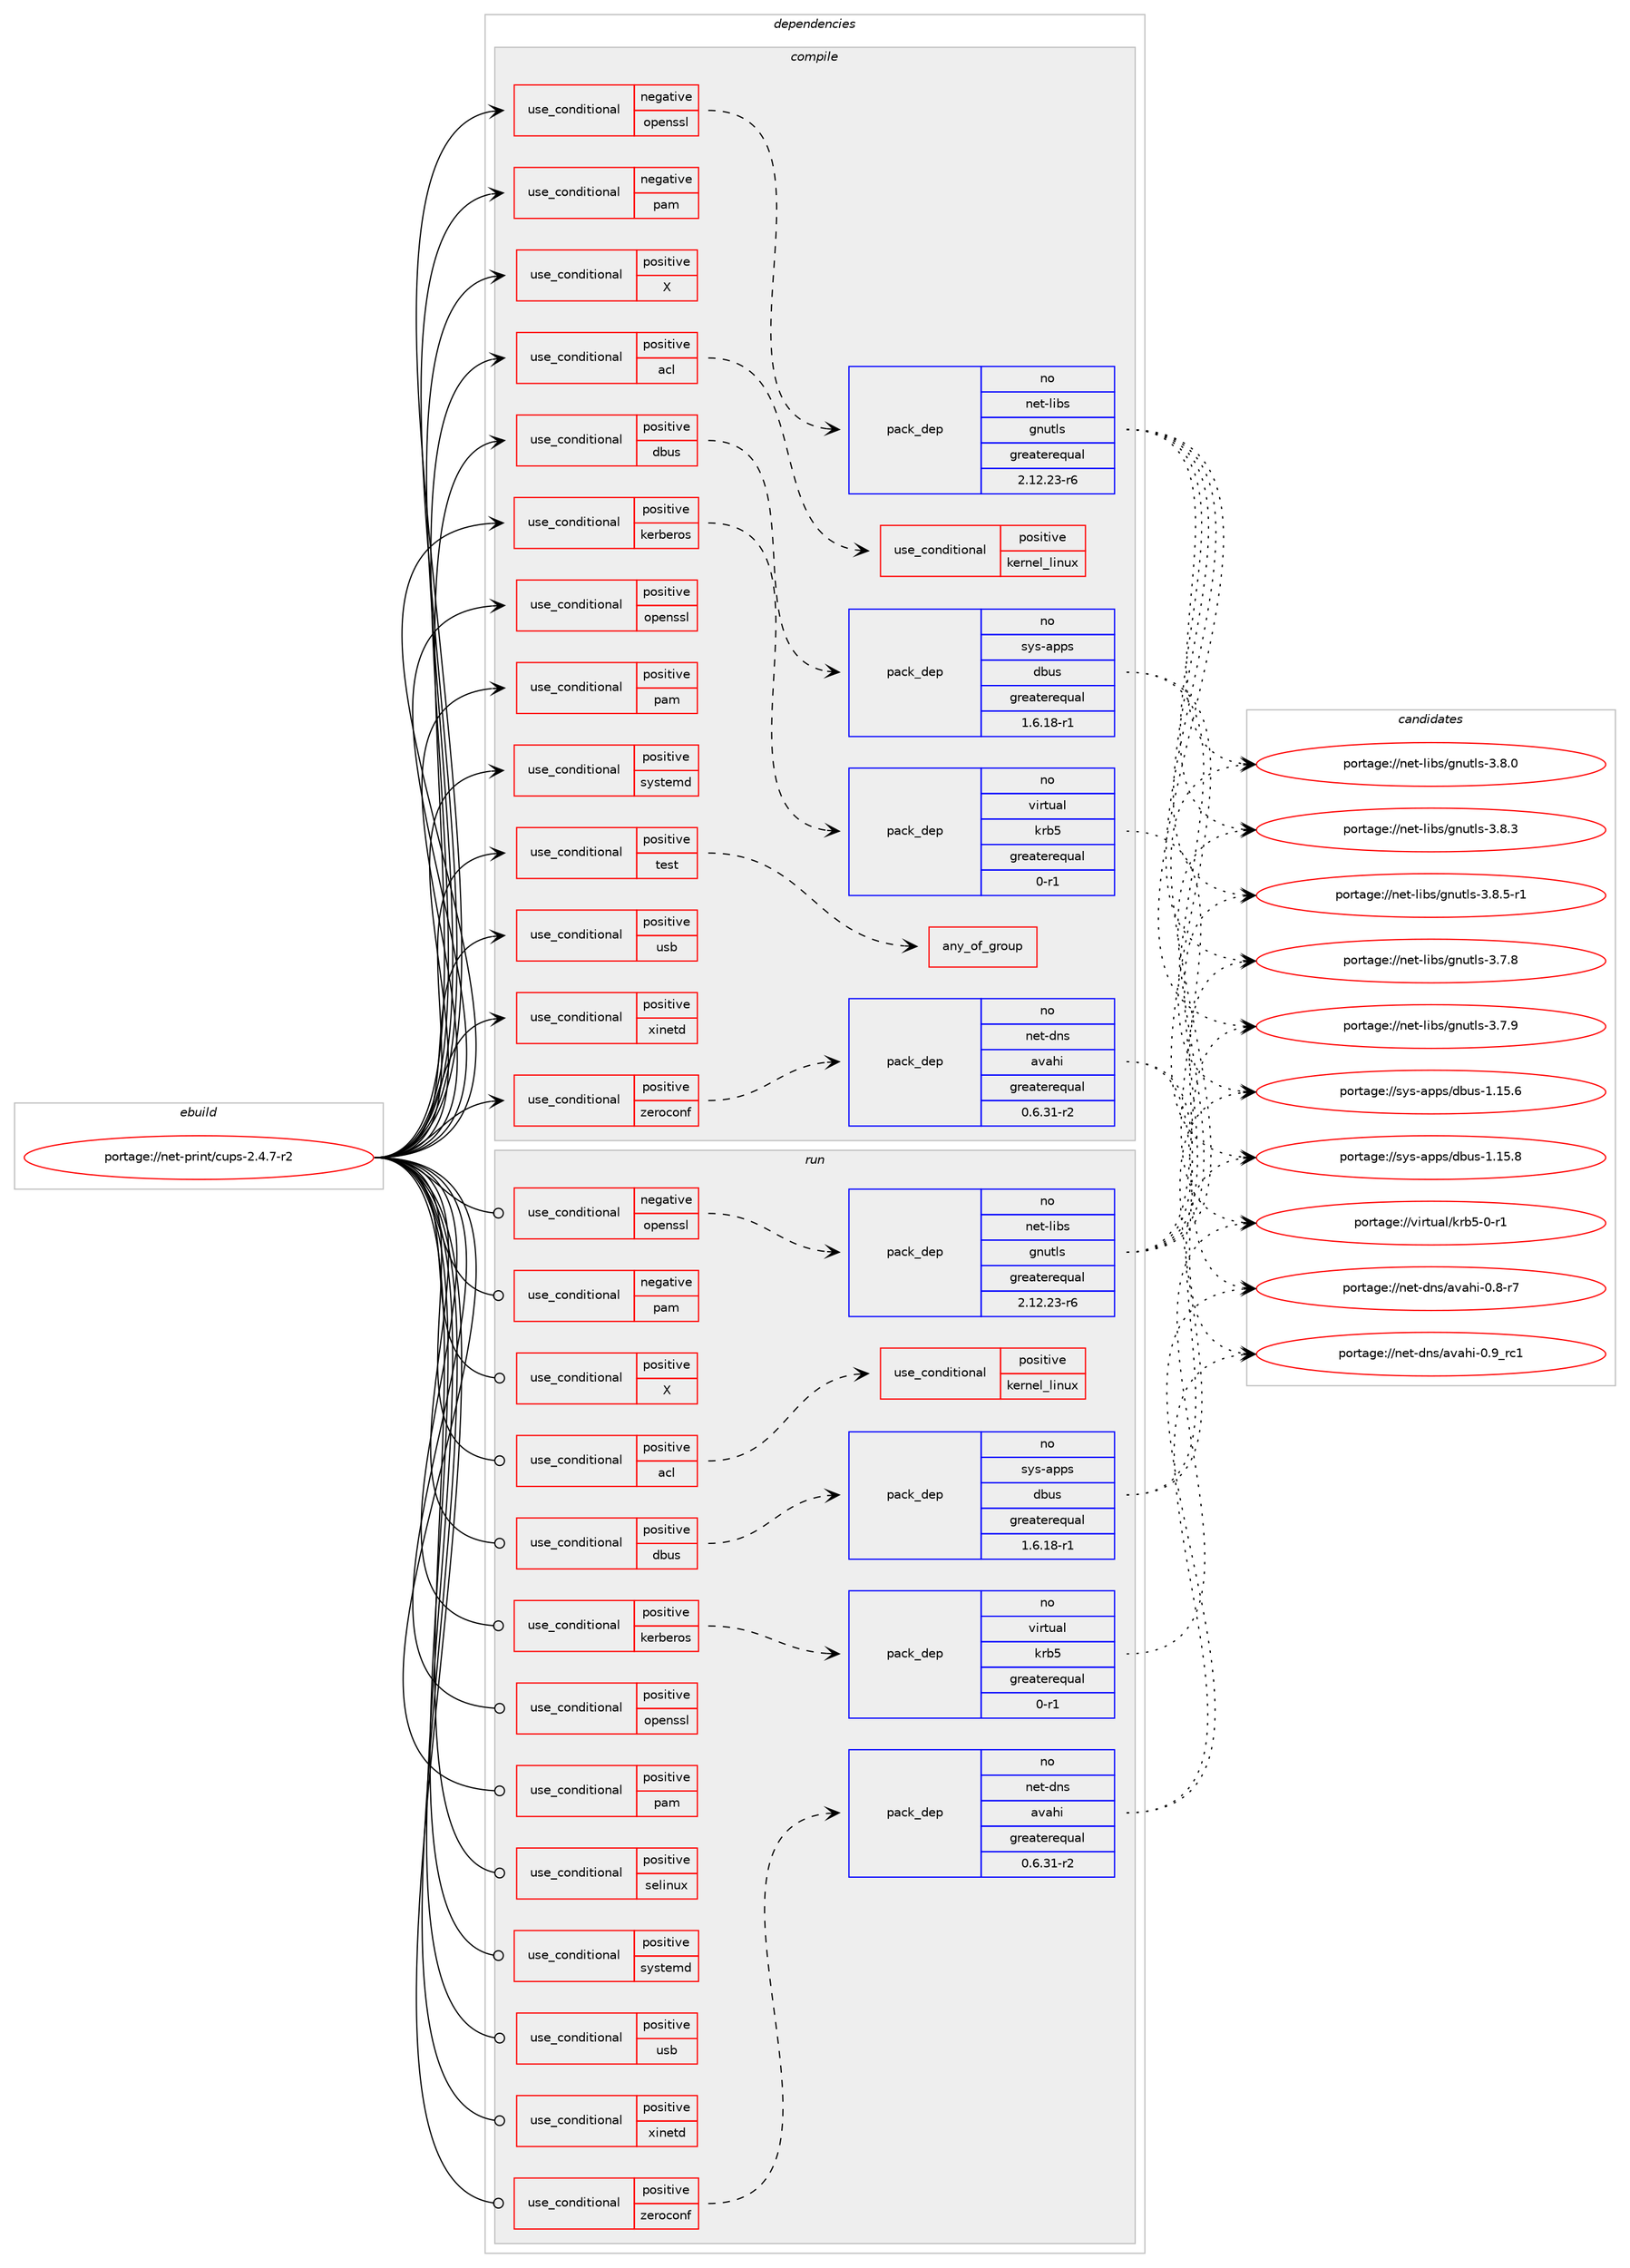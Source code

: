 digraph prolog {

# *************
# Graph options
# *************

newrank=true;
concentrate=true;
compound=true;
graph [rankdir=LR,fontname=Helvetica,fontsize=10,ranksep=1.5];#, ranksep=2.5, nodesep=0.2];
edge  [arrowhead=vee];
node  [fontname=Helvetica,fontsize=10];

# **********
# The ebuild
# **********

subgraph cluster_leftcol {
color=gray;
rank=same;
label=<<i>ebuild</i>>;
id [label="portage://net-print/cups-2.4.7-r2", color=red, width=4, href="../net-print/cups-2.4.7-r2.svg"];
}

# ****************
# The dependencies
# ****************

subgraph cluster_midcol {
color=gray;
label=<<i>dependencies</i>>;
subgraph cluster_compile {
fillcolor="#eeeeee";
style=filled;
label=<<i>compile</i>>;
subgraph cond98431 {
dependency193749 [label=<<TABLE BORDER="0" CELLBORDER="1" CELLSPACING="0" CELLPADDING="4"><TR><TD ROWSPAN="3" CELLPADDING="10">use_conditional</TD></TR><TR><TD>negative</TD></TR><TR><TD>openssl</TD></TR></TABLE>>, shape=none, color=red];
subgraph pack92621 {
dependency193750 [label=<<TABLE BORDER="0" CELLBORDER="1" CELLSPACING="0" CELLPADDING="4" WIDTH="220"><TR><TD ROWSPAN="6" CELLPADDING="30">pack_dep</TD></TR><TR><TD WIDTH="110">no</TD></TR><TR><TD>net-libs</TD></TR><TR><TD>gnutls</TD></TR><TR><TD>greaterequal</TD></TR><TR><TD>2.12.23-r6</TD></TR></TABLE>>, shape=none, color=blue];
}
dependency193749:e -> dependency193750:w [weight=20,style="dashed",arrowhead="vee"];
}
id:e -> dependency193749:w [weight=20,style="solid",arrowhead="vee"];
subgraph cond98432 {
dependency193751 [label=<<TABLE BORDER="0" CELLBORDER="1" CELLSPACING="0" CELLPADDING="4"><TR><TD ROWSPAN="3" CELLPADDING="10">use_conditional</TD></TR><TR><TD>negative</TD></TR><TR><TD>pam</TD></TR></TABLE>>, shape=none, color=red];
# *** BEGIN UNKNOWN DEPENDENCY TYPE (TODO) ***
# dependency193751 -> package_dependency(portage://net-print/cups-2.4.7-r2,install,no,virtual,libcrypt,none,[,,],any_same_slot,[])
# *** END UNKNOWN DEPENDENCY TYPE (TODO) ***

}
id:e -> dependency193751:w [weight=20,style="solid",arrowhead="vee"];
subgraph cond98433 {
dependency193752 [label=<<TABLE BORDER="0" CELLBORDER="1" CELLSPACING="0" CELLPADDING="4"><TR><TD ROWSPAN="3" CELLPADDING="10">use_conditional</TD></TR><TR><TD>positive</TD></TR><TR><TD>X</TD></TR></TABLE>>, shape=none, color=red];
# *** BEGIN UNKNOWN DEPENDENCY TYPE (TODO) ***
# dependency193752 -> package_dependency(portage://net-print/cups-2.4.7-r2,install,no,x11-misc,xdg-utils,none,[,,],[],[])
# *** END UNKNOWN DEPENDENCY TYPE (TODO) ***

}
id:e -> dependency193752:w [weight=20,style="solid",arrowhead="vee"];
subgraph cond98434 {
dependency193753 [label=<<TABLE BORDER="0" CELLBORDER="1" CELLSPACING="0" CELLPADDING="4"><TR><TD ROWSPAN="3" CELLPADDING="10">use_conditional</TD></TR><TR><TD>positive</TD></TR><TR><TD>acl</TD></TR></TABLE>>, shape=none, color=red];
subgraph cond98435 {
dependency193754 [label=<<TABLE BORDER="0" CELLBORDER="1" CELLSPACING="0" CELLPADDING="4"><TR><TD ROWSPAN="3" CELLPADDING="10">use_conditional</TD></TR><TR><TD>positive</TD></TR><TR><TD>kernel_linux</TD></TR></TABLE>>, shape=none, color=red];
# *** BEGIN UNKNOWN DEPENDENCY TYPE (TODO) ***
# dependency193754 -> package_dependency(portage://net-print/cups-2.4.7-r2,install,no,sys-apps,acl,none,[,,],[],[])
# *** END UNKNOWN DEPENDENCY TYPE (TODO) ***

# *** BEGIN UNKNOWN DEPENDENCY TYPE (TODO) ***
# dependency193754 -> package_dependency(portage://net-print/cups-2.4.7-r2,install,no,sys-apps,attr,none,[,,],[],[])
# *** END UNKNOWN DEPENDENCY TYPE (TODO) ***

}
dependency193753:e -> dependency193754:w [weight=20,style="dashed",arrowhead="vee"];
}
id:e -> dependency193753:w [weight=20,style="solid",arrowhead="vee"];
subgraph cond98436 {
dependency193755 [label=<<TABLE BORDER="0" CELLBORDER="1" CELLSPACING="0" CELLPADDING="4"><TR><TD ROWSPAN="3" CELLPADDING="10">use_conditional</TD></TR><TR><TD>positive</TD></TR><TR><TD>dbus</TD></TR></TABLE>>, shape=none, color=red];
subgraph pack92622 {
dependency193756 [label=<<TABLE BORDER="0" CELLBORDER="1" CELLSPACING="0" CELLPADDING="4" WIDTH="220"><TR><TD ROWSPAN="6" CELLPADDING="30">pack_dep</TD></TR><TR><TD WIDTH="110">no</TD></TR><TR><TD>sys-apps</TD></TR><TR><TD>dbus</TD></TR><TR><TD>greaterequal</TD></TR><TR><TD>1.6.18-r1</TD></TR></TABLE>>, shape=none, color=blue];
}
dependency193755:e -> dependency193756:w [weight=20,style="dashed",arrowhead="vee"];
}
id:e -> dependency193755:w [weight=20,style="solid",arrowhead="vee"];
subgraph cond98437 {
dependency193757 [label=<<TABLE BORDER="0" CELLBORDER="1" CELLSPACING="0" CELLPADDING="4"><TR><TD ROWSPAN="3" CELLPADDING="10">use_conditional</TD></TR><TR><TD>positive</TD></TR><TR><TD>kerberos</TD></TR></TABLE>>, shape=none, color=red];
subgraph pack92623 {
dependency193758 [label=<<TABLE BORDER="0" CELLBORDER="1" CELLSPACING="0" CELLPADDING="4" WIDTH="220"><TR><TD ROWSPAN="6" CELLPADDING="30">pack_dep</TD></TR><TR><TD WIDTH="110">no</TD></TR><TR><TD>virtual</TD></TR><TR><TD>krb5</TD></TR><TR><TD>greaterequal</TD></TR><TR><TD>0-r1</TD></TR></TABLE>>, shape=none, color=blue];
}
dependency193757:e -> dependency193758:w [weight=20,style="dashed",arrowhead="vee"];
}
id:e -> dependency193757:w [weight=20,style="solid",arrowhead="vee"];
subgraph cond98438 {
dependency193759 [label=<<TABLE BORDER="0" CELLBORDER="1" CELLSPACING="0" CELLPADDING="4"><TR><TD ROWSPAN="3" CELLPADDING="10">use_conditional</TD></TR><TR><TD>positive</TD></TR><TR><TD>openssl</TD></TR></TABLE>>, shape=none, color=red];
# *** BEGIN UNKNOWN DEPENDENCY TYPE (TODO) ***
# dependency193759 -> package_dependency(portage://net-print/cups-2.4.7-r2,install,no,dev-libs,openssl,none,[,,],any_same_slot,[use(optenable(abi_x86_32),negative),use(optenable(abi_x86_64),negative),use(optenable(abi_x86_x32),negative),use(optenable(abi_mips_n32),negative),use(optenable(abi_mips_n64),negative),use(optenable(abi_mips_o32),negative),use(optenable(abi_s390_32),negative),use(optenable(abi_s390_64),negative)])
# *** END UNKNOWN DEPENDENCY TYPE (TODO) ***

}
id:e -> dependency193759:w [weight=20,style="solid",arrowhead="vee"];
subgraph cond98439 {
dependency193760 [label=<<TABLE BORDER="0" CELLBORDER="1" CELLSPACING="0" CELLPADDING="4"><TR><TD ROWSPAN="3" CELLPADDING="10">use_conditional</TD></TR><TR><TD>positive</TD></TR><TR><TD>pam</TD></TR></TABLE>>, shape=none, color=red];
# *** BEGIN UNKNOWN DEPENDENCY TYPE (TODO) ***
# dependency193760 -> package_dependency(portage://net-print/cups-2.4.7-r2,install,no,sys-libs,pam,none,[,,],[],[])
# *** END UNKNOWN DEPENDENCY TYPE (TODO) ***

}
id:e -> dependency193760:w [weight=20,style="solid",arrowhead="vee"];
subgraph cond98440 {
dependency193761 [label=<<TABLE BORDER="0" CELLBORDER="1" CELLSPACING="0" CELLPADDING="4"><TR><TD ROWSPAN="3" CELLPADDING="10">use_conditional</TD></TR><TR><TD>positive</TD></TR><TR><TD>systemd</TD></TR></TABLE>>, shape=none, color=red];
# *** BEGIN UNKNOWN DEPENDENCY TYPE (TODO) ***
# dependency193761 -> package_dependency(portage://net-print/cups-2.4.7-r2,install,no,sys-apps,systemd,none,[,,],[],[])
# *** END UNKNOWN DEPENDENCY TYPE (TODO) ***

}
id:e -> dependency193761:w [weight=20,style="solid",arrowhead="vee"];
subgraph cond98441 {
dependency193762 [label=<<TABLE BORDER="0" CELLBORDER="1" CELLSPACING="0" CELLPADDING="4"><TR><TD ROWSPAN="3" CELLPADDING="10">use_conditional</TD></TR><TR><TD>positive</TD></TR><TR><TD>test</TD></TR></TABLE>>, shape=none, color=red];
subgraph any2516 {
dependency193763 [label=<<TABLE BORDER="0" CELLBORDER="1" CELLSPACING="0" CELLPADDING="4"><TR><TD CELLPADDING="10">any_of_group</TD></TR></TABLE>>, shape=none, color=red];# *** BEGIN UNKNOWN DEPENDENCY TYPE (TODO) ***
# dependency193763 -> package_dependency(portage://net-print/cups-2.4.7-r2,install,no,net-print,libcupsfilters,none,[,,],[],[use(enable(jpeg),none)])
# *** END UNKNOWN DEPENDENCY TYPE (TODO) ***

# *** BEGIN UNKNOWN DEPENDENCY TYPE (TODO) ***
# dependency193763 -> package_dependency(portage://net-print/cups-2.4.7-r2,install,no,net-print,libcupsfilters,none,[,,],[],[use(enable(png),none)])
# *** END UNKNOWN DEPENDENCY TYPE (TODO) ***

}
dependency193762:e -> dependency193763:w [weight=20,style="dashed",arrowhead="vee"];
}
id:e -> dependency193762:w [weight=20,style="solid",arrowhead="vee"];
subgraph cond98442 {
dependency193764 [label=<<TABLE BORDER="0" CELLBORDER="1" CELLSPACING="0" CELLPADDING="4"><TR><TD ROWSPAN="3" CELLPADDING="10">use_conditional</TD></TR><TR><TD>positive</TD></TR><TR><TD>usb</TD></TR></TABLE>>, shape=none, color=red];
# *** BEGIN UNKNOWN DEPENDENCY TYPE (TODO) ***
# dependency193764 -> package_dependency(portage://net-print/cups-2.4.7-r2,install,no,virtual,libusb,none,[,,],[slot(1)],[])
# *** END UNKNOWN DEPENDENCY TYPE (TODO) ***

}
id:e -> dependency193764:w [weight=20,style="solid",arrowhead="vee"];
subgraph cond98443 {
dependency193765 [label=<<TABLE BORDER="0" CELLBORDER="1" CELLSPACING="0" CELLPADDING="4"><TR><TD ROWSPAN="3" CELLPADDING="10">use_conditional</TD></TR><TR><TD>positive</TD></TR><TR><TD>xinetd</TD></TR></TABLE>>, shape=none, color=red];
# *** BEGIN UNKNOWN DEPENDENCY TYPE (TODO) ***
# dependency193765 -> package_dependency(portage://net-print/cups-2.4.7-r2,install,no,sys-apps,xinetd,none,[,,],[],[])
# *** END UNKNOWN DEPENDENCY TYPE (TODO) ***

}
id:e -> dependency193765:w [weight=20,style="solid",arrowhead="vee"];
subgraph cond98444 {
dependency193766 [label=<<TABLE BORDER="0" CELLBORDER="1" CELLSPACING="0" CELLPADDING="4"><TR><TD ROWSPAN="3" CELLPADDING="10">use_conditional</TD></TR><TR><TD>positive</TD></TR><TR><TD>zeroconf</TD></TR></TABLE>>, shape=none, color=red];
subgraph pack92624 {
dependency193767 [label=<<TABLE BORDER="0" CELLBORDER="1" CELLSPACING="0" CELLPADDING="4" WIDTH="220"><TR><TD ROWSPAN="6" CELLPADDING="30">pack_dep</TD></TR><TR><TD WIDTH="110">no</TD></TR><TR><TD>net-dns</TD></TR><TR><TD>avahi</TD></TR><TR><TD>greaterequal</TD></TR><TR><TD>0.6.31-r2</TD></TR></TABLE>>, shape=none, color=blue];
}
dependency193766:e -> dependency193767:w [weight=20,style="dashed",arrowhead="vee"];
}
id:e -> dependency193766:w [weight=20,style="solid",arrowhead="vee"];
# *** BEGIN UNKNOWN DEPENDENCY TYPE (TODO) ***
# id -> package_dependency(portage://net-print/cups-2.4.7-r2,install,no,app-text,libpaper,none,[,,],any_same_slot,[])
# *** END UNKNOWN DEPENDENCY TYPE (TODO) ***

# *** BEGIN UNKNOWN DEPENDENCY TYPE (TODO) ***
# id -> package_dependency(portage://net-print/cups-2.4.7-r2,install,no,sys-libs,zlib,none,[,,],[],[])
# *** END UNKNOWN DEPENDENCY TYPE (TODO) ***

}
subgraph cluster_compileandrun {
fillcolor="#eeeeee";
style=filled;
label=<<i>compile and run</i>>;
}
subgraph cluster_run {
fillcolor="#eeeeee";
style=filled;
label=<<i>run</i>>;
subgraph cond98445 {
dependency193768 [label=<<TABLE BORDER="0" CELLBORDER="1" CELLSPACING="0" CELLPADDING="4"><TR><TD ROWSPAN="3" CELLPADDING="10">use_conditional</TD></TR><TR><TD>negative</TD></TR><TR><TD>openssl</TD></TR></TABLE>>, shape=none, color=red];
subgraph pack92625 {
dependency193769 [label=<<TABLE BORDER="0" CELLBORDER="1" CELLSPACING="0" CELLPADDING="4" WIDTH="220"><TR><TD ROWSPAN="6" CELLPADDING="30">pack_dep</TD></TR><TR><TD WIDTH="110">no</TD></TR><TR><TD>net-libs</TD></TR><TR><TD>gnutls</TD></TR><TR><TD>greaterequal</TD></TR><TR><TD>2.12.23-r6</TD></TR></TABLE>>, shape=none, color=blue];
}
dependency193768:e -> dependency193769:w [weight=20,style="dashed",arrowhead="vee"];
}
id:e -> dependency193768:w [weight=20,style="solid",arrowhead="odot"];
subgraph cond98446 {
dependency193770 [label=<<TABLE BORDER="0" CELLBORDER="1" CELLSPACING="0" CELLPADDING="4"><TR><TD ROWSPAN="3" CELLPADDING="10">use_conditional</TD></TR><TR><TD>negative</TD></TR><TR><TD>pam</TD></TR></TABLE>>, shape=none, color=red];
# *** BEGIN UNKNOWN DEPENDENCY TYPE (TODO) ***
# dependency193770 -> package_dependency(portage://net-print/cups-2.4.7-r2,run,no,virtual,libcrypt,none,[,,],any_same_slot,[])
# *** END UNKNOWN DEPENDENCY TYPE (TODO) ***

}
id:e -> dependency193770:w [weight=20,style="solid",arrowhead="odot"];
subgraph cond98447 {
dependency193771 [label=<<TABLE BORDER="0" CELLBORDER="1" CELLSPACING="0" CELLPADDING="4"><TR><TD ROWSPAN="3" CELLPADDING="10">use_conditional</TD></TR><TR><TD>positive</TD></TR><TR><TD>X</TD></TR></TABLE>>, shape=none, color=red];
# *** BEGIN UNKNOWN DEPENDENCY TYPE (TODO) ***
# dependency193771 -> package_dependency(portage://net-print/cups-2.4.7-r2,run,no,x11-misc,xdg-utils,none,[,,],[],[])
# *** END UNKNOWN DEPENDENCY TYPE (TODO) ***

}
id:e -> dependency193771:w [weight=20,style="solid",arrowhead="odot"];
subgraph cond98448 {
dependency193772 [label=<<TABLE BORDER="0" CELLBORDER="1" CELLSPACING="0" CELLPADDING="4"><TR><TD ROWSPAN="3" CELLPADDING="10">use_conditional</TD></TR><TR><TD>positive</TD></TR><TR><TD>acl</TD></TR></TABLE>>, shape=none, color=red];
subgraph cond98449 {
dependency193773 [label=<<TABLE BORDER="0" CELLBORDER="1" CELLSPACING="0" CELLPADDING="4"><TR><TD ROWSPAN="3" CELLPADDING="10">use_conditional</TD></TR><TR><TD>positive</TD></TR><TR><TD>kernel_linux</TD></TR></TABLE>>, shape=none, color=red];
# *** BEGIN UNKNOWN DEPENDENCY TYPE (TODO) ***
# dependency193773 -> package_dependency(portage://net-print/cups-2.4.7-r2,run,no,sys-apps,acl,none,[,,],[],[])
# *** END UNKNOWN DEPENDENCY TYPE (TODO) ***

# *** BEGIN UNKNOWN DEPENDENCY TYPE (TODO) ***
# dependency193773 -> package_dependency(portage://net-print/cups-2.4.7-r2,run,no,sys-apps,attr,none,[,,],[],[])
# *** END UNKNOWN DEPENDENCY TYPE (TODO) ***

}
dependency193772:e -> dependency193773:w [weight=20,style="dashed",arrowhead="vee"];
}
id:e -> dependency193772:w [weight=20,style="solid",arrowhead="odot"];
subgraph cond98450 {
dependency193774 [label=<<TABLE BORDER="0" CELLBORDER="1" CELLSPACING="0" CELLPADDING="4"><TR><TD ROWSPAN="3" CELLPADDING="10">use_conditional</TD></TR><TR><TD>positive</TD></TR><TR><TD>dbus</TD></TR></TABLE>>, shape=none, color=red];
subgraph pack92626 {
dependency193775 [label=<<TABLE BORDER="0" CELLBORDER="1" CELLSPACING="0" CELLPADDING="4" WIDTH="220"><TR><TD ROWSPAN="6" CELLPADDING="30">pack_dep</TD></TR><TR><TD WIDTH="110">no</TD></TR><TR><TD>sys-apps</TD></TR><TR><TD>dbus</TD></TR><TR><TD>greaterequal</TD></TR><TR><TD>1.6.18-r1</TD></TR></TABLE>>, shape=none, color=blue];
}
dependency193774:e -> dependency193775:w [weight=20,style="dashed",arrowhead="vee"];
}
id:e -> dependency193774:w [weight=20,style="solid",arrowhead="odot"];
subgraph cond98451 {
dependency193776 [label=<<TABLE BORDER="0" CELLBORDER="1" CELLSPACING="0" CELLPADDING="4"><TR><TD ROWSPAN="3" CELLPADDING="10">use_conditional</TD></TR><TR><TD>positive</TD></TR><TR><TD>kerberos</TD></TR></TABLE>>, shape=none, color=red];
subgraph pack92627 {
dependency193777 [label=<<TABLE BORDER="0" CELLBORDER="1" CELLSPACING="0" CELLPADDING="4" WIDTH="220"><TR><TD ROWSPAN="6" CELLPADDING="30">pack_dep</TD></TR><TR><TD WIDTH="110">no</TD></TR><TR><TD>virtual</TD></TR><TR><TD>krb5</TD></TR><TR><TD>greaterequal</TD></TR><TR><TD>0-r1</TD></TR></TABLE>>, shape=none, color=blue];
}
dependency193776:e -> dependency193777:w [weight=20,style="dashed",arrowhead="vee"];
}
id:e -> dependency193776:w [weight=20,style="solid",arrowhead="odot"];
subgraph cond98452 {
dependency193778 [label=<<TABLE BORDER="0" CELLBORDER="1" CELLSPACING="0" CELLPADDING="4"><TR><TD ROWSPAN="3" CELLPADDING="10">use_conditional</TD></TR><TR><TD>positive</TD></TR><TR><TD>openssl</TD></TR></TABLE>>, shape=none, color=red];
# *** BEGIN UNKNOWN DEPENDENCY TYPE (TODO) ***
# dependency193778 -> package_dependency(portage://net-print/cups-2.4.7-r2,run,no,dev-libs,openssl,none,[,,],any_same_slot,[use(optenable(abi_x86_32),negative),use(optenable(abi_x86_64),negative),use(optenable(abi_x86_x32),negative),use(optenable(abi_mips_n32),negative),use(optenable(abi_mips_n64),negative),use(optenable(abi_mips_o32),negative),use(optenable(abi_s390_32),negative),use(optenable(abi_s390_64),negative)])
# *** END UNKNOWN DEPENDENCY TYPE (TODO) ***

}
id:e -> dependency193778:w [weight=20,style="solid",arrowhead="odot"];
subgraph cond98453 {
dependency193779 [label=<<TABLE BORDER="0" CELLBORDER="1" CELLSPACING="0" CELLPADDING="4"><TR><TD ROWSPAN="3" CELLPADDING="10">use_conditional</TD></TR><TR><TD>positive</TD></TR><TR><TD>pam</TD></TR></TABLE>>, shape=none, color=red];
# *** BEGIN UNKNOWN DEPENDENCY TYPE (TODO) ***
# dependency193779 -> package_dependency(portage://net-print/cups-2.4.7-r2,run,no,sys-libs,pam,none,[,,],[],[])
# *** END UNKNOWN DEPENDENCY TYPE (TODO) ***

}
id:e -> dependency193779:w [weight=20,style="solid",arrowhead="odot"];
subgraph cond98454 {
dependency193780 [label=<<TABLE BORDER="0" CELLBORDER="1" CELLSPACING="0" CELLPADDING="4"><TR><TD ROWSPAN="3" CELLPADDING="10">use_conditional</TD></TR><TR><TD>positive</TD></TR><TR><TD>selinux</TD></TR></TABLE>>, shape=none, color=red];
# *** BEGIN UNKNOWN DEPENDENCY TYPE (TODO) ***
# dependency193780 -> package_dependency(portage://net-print/cups-2.4.7-r2,run,no,sec-policy,selinux-cups,none,[,,],[],[])
# *** END UNKNOWN DEPENDENCY TYPE (TODO) ***

}
id:e -> dependency193780:w [weight=20,style="solid",arrowhead="odot"];
subgraph cond98455 {
dependency193781 [label=<<TABLE BORDER="0" CELLBORDER="1" CELLSPACING="0" CELLPADDING="4"><TR><TD ROWSPAN="3" CELLPADDING="10">use_conditional</TD></TR><TR><TD>positive</TD></TR><TR><TD>systemd</TD></TR></TABLE>>, shape=none, color=red];
# *** BEGIN UNKNOWN DEPENDENCY TYPE (TODO) ***
# dependency193781 -> package_dependency(portage://net-print/cups-2.4.7-r2,run,no,sys-apps,systemd,none,[,,],[],[])
# *** END UNKNOWN DEPENDENCY TYPE (TODO) ***

}
id:e -> dependency193781:w [weight=20,style="solid",arrowhead="odot"];
subgraph cond98456 {
dependency193782 [label=<<TABLE BORDER="0" CELLBORDER="1" CELLSPACING="0" CELLPADDING="4"><TR><TD ROWSPAN="3" CELLPADDING="10">use_conditional</TD></TR><TR><TD>positive</TD></TR><TR><TD>usb</TD></TR></TABLE>>, shape=none, color=red];
# *** BEGIN UNKNOWN DEPENDENCY TYPE (TODO) ***
# dependency193782 -> package_dependency(portage://net-print/cups-2.4.7-r2,run,no,virtual,libusb,none,[,,],[slot(1)],[])
# *** END UNKNOWN DEPENDENCY TYPE (TODO) ***

}
id:e -> dependency193782:w [weight=20,style="solid",arrowhead="odot"];
subgraph cond98457 {
dependency193783 [label=<<TABLE BORDER="0" CELLBORDER="1" CELLSPACING="0" CELLPADDING="4"><TR><TD ROWSPAN="3" CELLPADDING="10">use_conditional</TD></TR><TR><TD>positive</TD></TR><TR><TD>xinetd</TD></TR></TABLE>>, shape=none, color=red];
# *** BEGIN UNKNOWN DEPENDENCY TYPE (TODO) ***
# dependency193783 -> package_dependency(portage://net-print/cups-2.4.7-r2,run,no,sys-apps,xinetd,none,[,,],[],[])
# *** END UNKNOWN DEPENDENCY TYPE (TODO) ***

}
id:e -> dependency193783:w [weight=20,style="solid",arrowhead="odot"];
subgraph cond98458 {
dependency193784 [label=<<TABLE BORDER="0" CELLBORDER="1" CELLSPACING="0" CELLPADDING="4"><TR><TD ROWSPAN="3" CELLPADDING="10">use_conditional</TD></TR><TR><TD>positive</TD></TR><TR><TD>zeroconf</TD></TR></TABLE>>, shape=none, color=red];
subgraph pack92628 {
dependency193785 [label=<<TABLE BORDER="0" CELLBORDER="1" CELLSPACING="0" CELLPADDING="4" WIDTH="220"><TR><TD ROWSPAN="6" CELLPADDING="30">pack_dep</TD></TR><TR><TD WIDTH="110">no</TD></TR><TR><TD>net-dns</TD></TR><TR><TD>avahi</TD></TR><TR><TD>greaterequal</TD></TR><TR><TD>0.6.31-r2</TD></TR></TABLE>>, shape=none, color=blue];
}
dependency193784:e -> dependency193785:w [weight=20,style="dashed",arrowhead="vee"];
}
id:e -> dependency193784:w [weight=20,style="solid",arrowhead="odot"];
# *** BEGIN UNKNOWN DEPENDENCY TYPE (TODO) ***
# id -> package_dependency(portage://net-print/cups-2.4.7-r2,run,no,acct-group,lp,none,[,,],[],[])
# *** END UNKNOWN DEPENDENCY TYPE (TODO) ***

# *** BEGIN UNKNOWN DEPENDENCY TYPE (TODO) ***
# id -> package_dependency(portage://net-print/cups-2.4.7-r2,run,no,acct-group,lpadmin,none,[,,],[],[])
# *** END UNKNOWN DEPENDENCY TYPE (TODO) ***

# *** BEGIN UNKNOWN DEPENDENCY TYPE (TODO) ***
# id -> package_dependency(portage://net-print/cups-2.4.7-r2,run,no,app-text,libpaper,none,[,,],any_same_slot,[])
# *** END UNKNOWN DEPENDENCY TYPE (TODO) ***

# *** BEGIN UNKNOWN DEPENDENCY TYPE (TODO) ***
# id -> package_dependency(portage://net-print/cups-2.4.7-r2,run,no,sys-libs,zlib,none,[,,],[],[])
# *** END UNKNOWN DEPENDENCY TYPE (TODO) ***

}
}

# **************
# The candidates
# **************

subgraph cluster_choices {
rank=same;
color=gray;
label=<<i>candidates</i>>;

subgraph choice92621 {
color=black;
nodesep=1;
choice110101116451081059811547103110117116108115455146554656 [label="portage://net-libs/gnutls-3.7.8", color=red, width=4,href="../net-libs/gnutls-3.7.8.svg"];
choice110101116451081059811547103110117116108115455146554657 [label="portage://net-libs/gnutls-3.7.9", color=red, width=4,href="../net-libs/gnutls-3.7.9.svg"];
choice110101116451081059811547103110117116108115455146564648 [label="portage://net-libs/gnutls-3.8.0", color=red, width=4,href="../net-libs/gnutls-3.8.0.svg"];
choice110101116451081059811547103110117116108115455146564651 [label="portage://net-libs/gnutls-3.8.3", color=red, width=4,href="../net-libs/gnutls-3.8.3.svg"];
choice1101011164510810598115471031101171161081154551465646534511449 [label="portage://net-libs/gnutls-3.8.5-r1", color=red, width=4,href="../net-libs/gnutls-3.8.5-r1.svg"];
dependency193750:e -> choice110101116451081059811547103110117116108115455146554656:w [style=dotted,weight="100"];
dependency193750:e -> choice110101116451081059811547103110117116108115455146554657:w [style=dotted,weight="100"];
dependency193750:e -> choice110101116451081059811547103110117116108115455146564648:w [style=dotted,weight="100"];
dependency193750:e -> choice110101116451081059811547103110117116108115455146564651:w [style=dotted,weight="100"];
dependency193750:e -> choice1101011164510810598115471031101171161081154551465646534511449:w [style=dotted,weight="100"];
}
subgraph choice92622 {
color=black;
nodesep=1;
choice1151211154597112112115471009811711545494649534654 [label="portage://sys-apps/dbus-1.15.6", color=red, width=4,href="../sys-apps/dbus-1.15.6.svg"];
choice1151211154597112112115471009811711545494649534656 [label="portage://sys-apps/dbus-1.15.8", color=red, width=4,href="../sys-apps/dbus-1.15.8.svg"];
dependency193756:e -> choice1151211154597112112115471009811711545494649534654:w [style=dotted,weight="100"];
dependency193756:e -> choice1151211154597112112115471009811711545494649534656:w [style=dotted,weight="100"];
}
subgraph choice92623 {
color=black;
nodesep=1;
choice1181051141161179710847107114985345484511449 [label="portage://virtual/krb5-0-r1", color=red, width=4,href="../virtual/krb5-0-r1.svg"];
dependency193758:e -> choice1181051141161179710847107114985345484511449:w [style=dotted,weight="100"];
}
subgraph choice92624 {
color=black;
nodesep=1;
choice11010111645100110115479711897104105454846564511455 [label="portage://net-dns/avahi-0.8-r7", color=red, width=4,href="../net-dns/avahi-0.8-r7.svg"];
choice1101011164510011011547971189710410545484657951149949 [label="portage://net-dns/avahi-0.9_rc1", color=red, width=4,href="../net-dns/avahi-0.9_rc1.svg"];
dependency193767:e -> choice11010111645100110115479711897104105454846564511455:w [style=dotted,weight="100"];
dependency193767:e -> choice1101011164510011011547971189710410545484657951149949:w [style=dotted,weight="100"];
}
subgraph choice92625 {
color=black;
nodesep=1;
choice110101116451081059811547103110117116108115455146554656 [label="portage://net-libs/gnutls-3.7.8", color=red, width=4,href="../net-libs/gnutls-3.7.8.svg"];
choice110101116451081059811547103110117116108115455146554657 [label="portage://net-libs/gnutls-3.7.9", color=red, width=4,href="../net-libs/gnutls-3.7.9.svg"];
choice110101116451081059811547103110117116108115455146564648 [label="portage://net-libs/gnutls-3.8.0", color=red, width=4,href="../net-libs/gnutls-3.8.0.svg"];
choice110101116451081059811547103110117116108115455146564651 [label="portage://net-libs/gnutls-3.8.3", color=red, width=4,href="../net-libs/gnutls-3.8.3.svg"];
choice1101011164510810598115471031101171161081154551465646534511449 [label="portage://net-libs/gnutls-3.8.5-r1", color=red, width=4,href="../net-libs/gnutls-3.8.5-r1.svg"];
dependency193769:e -> choice110101116451081059811547103110117116108115455146554656:w [style=dotted,weight="100"];
dependency193769:e -> choice110101116451081059811547103110117116108115455146554657:w [style=dotted,weight="100"];
dependency193769:e -> choice110101116451081059811547103110117116108115455146564648:w [style=dotted,weight="100"];
dependency193769:e -> choice110101116451081059811547103110117116108115455146564651:w [style=dotted,weight="100"];
dependency193769:e -> choice1101011164510810598115471031101171161081154551465646534511449:w [style=dotted,weight="100"];
}
subgraph choice92626 {
color=black;
nodesep=1;
choice1151211154597112112115471009811711545494649534654 [label="portage://sys-apps/dbus-1.15.6", color=red, width=4,href="../sys-apps/dbus-1.15.6.svg"];
choice1151211154597112112115471009811711545494649534656 [label="portage://sys-apps/dbus-1.15.8", color=red, width=4,href="../sys-apps/dbus-1.15.8.svg"];
dependency193775:e -> choice1151211154597112112115471009811711545494649534654:w [style=dotted,weight="100"];
dependency193775:e -> choice1151211154597112112115471009811711545494649534656:w [style=dotted,weight="100"];
}
subgraph choice92627 {
color=black;
nodesep=1;
choice1181051141161179710847107114985345484511449 [label="portage://virtual/krb5-0-r1", color=red, width=4,href="../virtual/krb5-0-r1.svg"];
dependency193777:e -> choice1181051141161179710847107114985345484511449:w [style=dotted,weight="100"];
}
subgraph choice92628 {
color=black;
nodesep=1;
choice11010111645100110115479711897104105454846564511455 [label="portage://net-dns/avahi-0.8-r7", color=red, width=4,href="../net-dns/avahi-0.8-r7.svg"];
choice1101011164510011011547971189710410545484657951149949 [label="portage://net-dns/avahi-0.9_rc1", color=red, width=4,href="../net-dns/avahi-0.9_rc1.svg"];
dependency193785:e -> choice11010111645100110115479711897104105454846564511455:w [style=dotted,weight="100"];
dependency193785:e -> choice1101011164510011011547971189710410545484657951149949:w [style=dotted,weight="100"];
}
}

}
